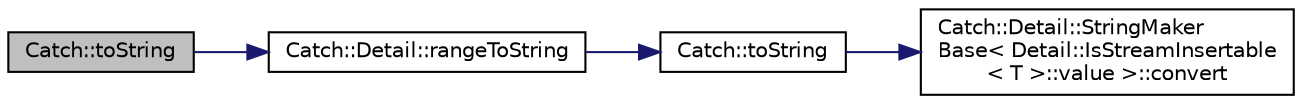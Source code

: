 digraph "Catch::toString"
{
  edge [fontname="Helvetica",fontsize="10",labelfontname="Helvetica",labelfontsize="10"];
  node [fontname="Helvetica",fontsize="10",shape=record];
  rankdir="LR";
  Node1 [label="Catch::toString",height=0.2,width=0.4,color="black", fillcolor="grey75", style="filled" fontcolor="black"];
  Node1 -> Node2 [color="midnightblue",fontsize="10",style="solid",fontname="Helvetica"];
  Node2 [label="Catch::Detail::rangeToString",height=0.2,width=0.4,color="black", fillcolor="white", style="filled",URL="$namespace_catch_1_1_detail.html#a6650a1dff325bf29962ff15ae73fd972"];
  Node2 -> Node3 [color="midnightblue",fontsize="10",style="solid",fontname="Helvetica"];
  Node3 [label="Catch::toString",height=0.2,width=0.4,color="black", fillcolor="white", style="filled",URL="$namespace_catch.html#a386cb19a84b12339486771ad143a95ae",tooltip="converts any type to a string "];
  Node3 -> Node4 [color="midnightblue",fontsize="10",style="solid",fontname="Helvetica"];
  Node4 [label="Catch::Detail::StringMaker\lBase\< Detail::IsStreamInsertable\l\< T \>::value \>::convert",height=0.2,width=0.4,color="black", fillcolor="white", style="filled",URL="$struct_catch_1_1_detail_1_1_string_maker_base.html#a8eb9f635dc413a5758e22614bafaf1a3"];
}
